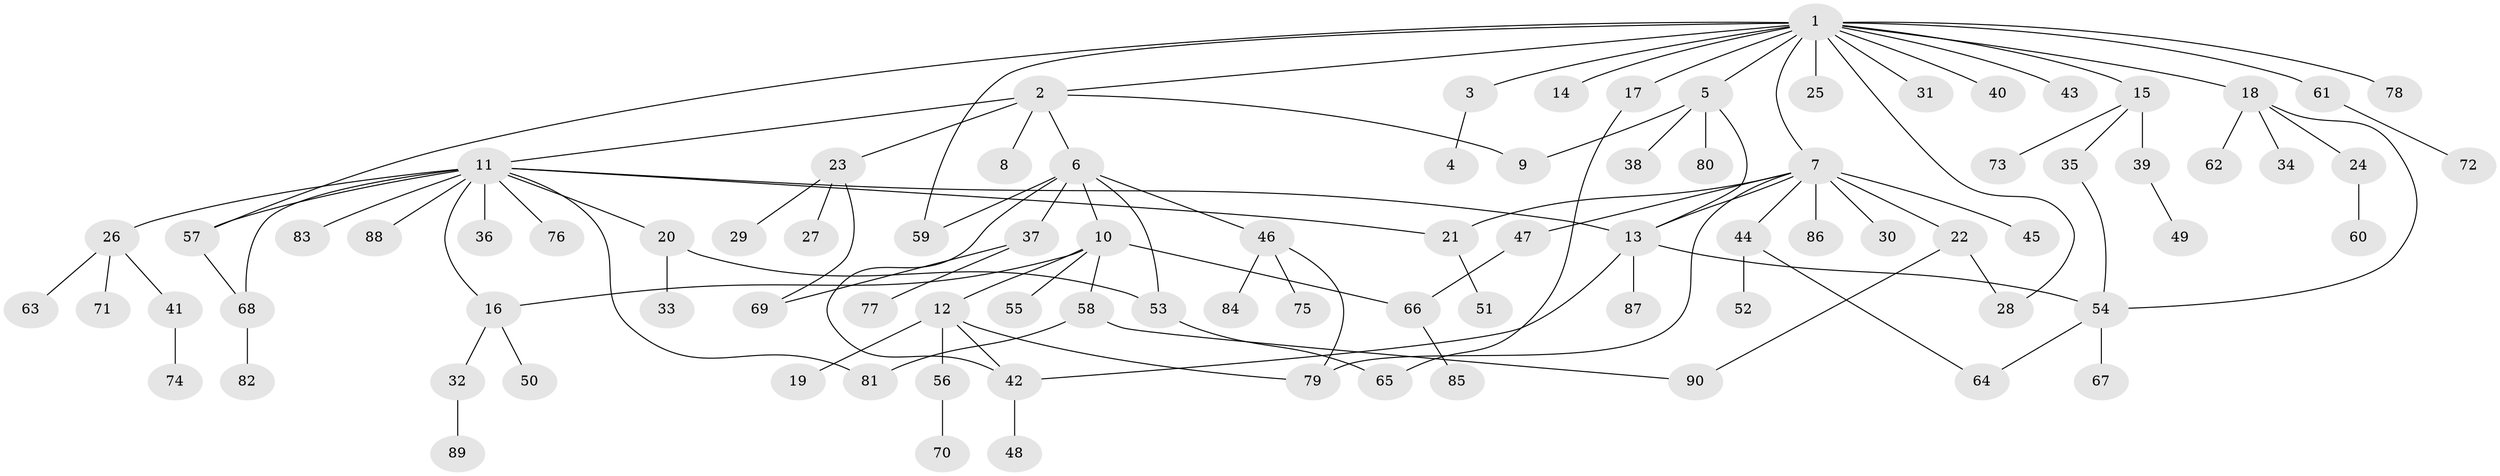 // Generated by graph-tools (version 1.1) at 2025/25/03/09/25 03:25:59]
// undirected, 90 vertices, 111 edges
graph export_dot {
graph [start="1"]
  node [color=gray90,style=filled];
  1;
  2;
  3;
  4;
  5;
  6;
  7;
  8;
  9;
  10;
  11;
  12;
  13;
  14;
  15;
  16;
  17;
  18;
  19;
  20;
  21;
  22;
  23;
  24;
  25;
  26;
  27;
  28;
  29;
  30;
  31;
  32;
  33;
  34;
  35;
  36;
  37;
  38;
  39;
  40;
  41;
  42;
  43;
  44;
  45;
  46;
  47;
  48;
  49;
  50;
  51;
  52;
  53;
  54;
  55;
  56;
  57;
  58;
  59;
  60;
  61;
  62;
  63;
  64;
  65;
  66;
  67;
  68;
  69;
  70;
  71;
  72;
  73;
  74;
  75;
  76;
  77;
  78;
  79;
  80;
  81;
  82;
  83;
  84;
  85;
  86;
  87;
  88;
  89;
  90;
  1 -- 2;
  1 -- 3;
  1 -- 5;
  1 -- 7;
  1 -- 14;
  1 -- 15;
  1 -- 17;
  1 -- 18;
  1 -- 25;
  1 -- 28;
  1 -- 31;
  1 -- 40;
  1 -- 43;
  1 -- 57;
  1 -- 59;
  1 -- 61;
  1 -- 78;
  2 -- 6;
  2 -- 8;
  2 -- 9;
  2 -- 11;
  2 -- 23;
  3 -- 4;
  5 -- 9;
  5 -- 13;
  5 -- 38;
  5 -- 80;
  6 -- 10;
  6 -- 37;
  6 -- 42;
  6 -- 46;
  6 -- 53;
  6 -- 59;
  7 -- 13;
  7 -- 21;
  7 -- 22;
  7 -- 30;
  7 -- 44;
  7 -- 45;
  7 -- 47;
  7 -- 79;
  7 -- 86;
  10 -- 12;
  10 -- 16;
  10 -- 55;
  10 -- 58;
  10 -- 66;
  11 -- 13;
  11 -- 16;
  11 -- 20;
  11 -- 21;
  11 -- 26;
  11 -- 36;
  11 -- 57;
  11 -- 68;
  11 -- 76;
  11 -- 81;
  11 -- 83;
  11 -- 88;
  12 -- 19;
  12 -- 42;
  12 -- 56;
  12 -- 79;
  13 -- 42;
  13 -- 54;
  13 -- 87;
  15 -- 35;
  15 -- 39;
  15 -- 73;
  16 -- 32;
  16 -- 50;
  17 -- 65;
  18 -- 24;
  18 -- 34;
  18 -- 54;
  18 -- 62;
  20 -- 33;
  20 -- 53;
  21 -- 51;
  22 -- 28;
  22 -- 90;
  23 -- 27;
  23 -- 29;
  23 -- 69;
  24 -- 60;
  26 -- 41;
  26 -- 63;
  26 -- 71;
  32 -- 89;
  35 -- 54;
  37 -- 69;
  37 -- 77;
  39 -- 49;
  41 -- 74;
  42 -- 48;
  44 -- 52;
  44 -- 64;
  46 -- 75;
  46 -- 79;
  46 -- 84;
  47 -- 66;
  53 -- 65;
  54 -- 64;
  54 -- 67;
  56 -- 70;
  57 -- 68;
  58 -- 81;
  58 -- 90;
  61 -- 72;
  66 -- 85;
  68 -- 82;
}
